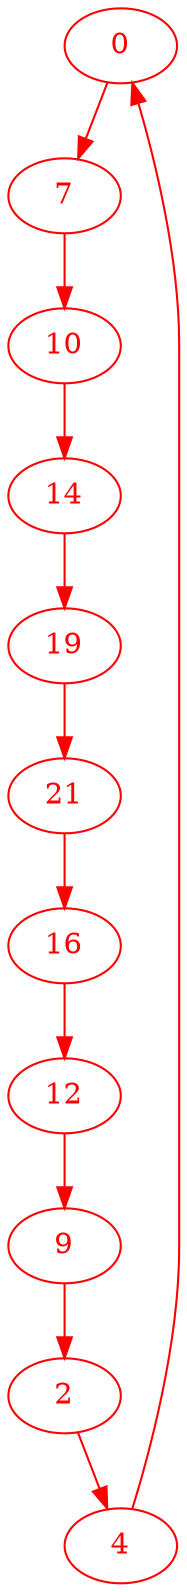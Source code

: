 digraph g{
node [color = red, fontcolor=red]; 0 2 4 7 9 10 12 14 16 19 21 ;
0 -> 7 [color=red] ;
2 -> 4 [color=red] ;
4 -> 0 [color=red] ;
7 -> 10 [color=red] ;
9 -> 2 [color=red] ;
10 -> 14 [color=red] ;
12 -> 9 [color=red] ;
14 -> 19 [color=red] ;
16 -> 12 [color=red] ;
19 -> 21 [color=red] ;
21 -> 16 [color=red] ;
}